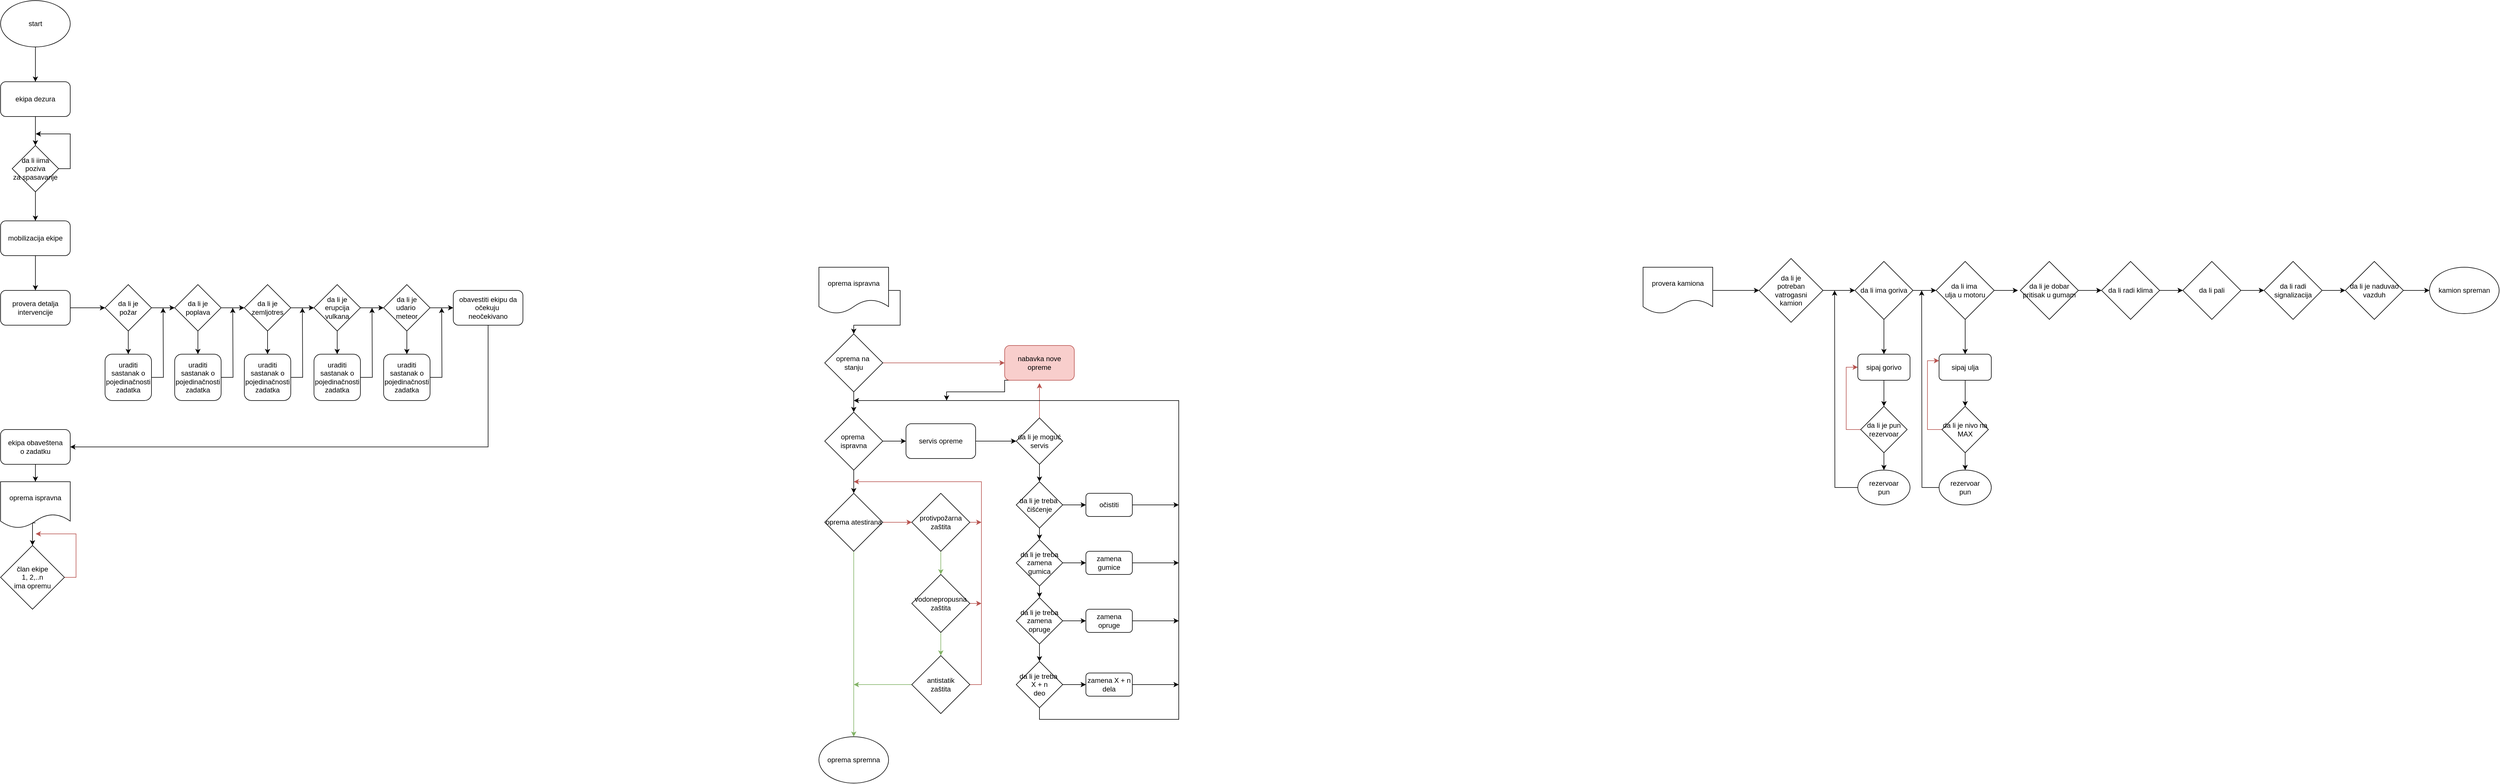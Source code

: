 <mxfile version="24.7.17">
  <diagram name="Page-1" id="FRMjlxH65LqtXLmiEOrE">
    <mxGraphModel dx="1687" dy="2029" grid="1" gridSize="10" guides="1" tooltips="1" connect="1" arrows="1" fold="1" page="1" pageScale="1" pageWidth="850" pageHeight="1100" math="0" shadow="0">
      <root>
        <mxCell id="0" />
        <mxCell id="1" parent="0" />
        <mxCell id="nbfr8xlKrn3ljvIZ1F1--9" style="edgeStyle=orthogonalEdgeStyle;rounded=0;orthogonalLoop=1;jettySize=auto;html=1;exitX=0.5;exitY=1;exitDx=0;exitDy=0;entryX=0.5;entryY=0;entryDx=0;entryDy=0;" edge="1" parent="1" source="66Gw3tGfQid-esu5kcbm-1" target="66Gw3tGfQid-esu5kcbm-8">
          <mxGeometry relative="1" as="geometry" />
        </mxCell>
        <mxCell id="66Gw3tGfQid-esu5kcbm-1" value="start" style="ellipse;whiteSpace=wrap;html=1;" parent="1" vertex="1">
          <mxGeometry x="100" y="-1050" width="120" height="80" as="geometry" />
        </mxCell>
        <mxCell id="66Gw3tGfQid-esu5kcbm-13" style="edgeStyle=orthogonalEdgeStyle;rounded=0;orthogonalLoop=1;jettySize=auto;html=1;exitX=0.5;exitY=1;exitDx=0;exitDy=0;entryX=0.5;entryY=0;entryDx=0;entryDy=0;" parent="1" source="66Gw3tGfQid-esu5kcbm-8" target="66Gw3tGfQid-esu5kcbm-10" edge="1">
          <mxGeometry relative="1" as="geometry" />
        </mxCell>
        <mxCell id="66Gw3tGfQid-esu5kcbm-8" value="ekipa dezura" style="rounded=1;whiteSpace=wrap;html=1;" parent="1" vertex="1">
          <mxGeometry x="100" y="-910" width="120" height="60" as="geometry" />
        </mxCell>
        <mxCell id="66Gw3tGfQid-esu5kcbm-15" style="edgeStyle=orthogonalEdgeStyle;rounded=0;orthogonalLoop=1;jettySize=auto;html=1;exitX=1;exitY=0.5;exitDx=0;exitDy=0;" parent="1" source="66Gw3tGfQid-esu5kcbm-10" edge="1">
          <mxGeometry relative="1" as="geometry">
            <mxPoint x="160" y="-820" as="targetPoint" />
          </mxGeometry>
        </mxCell>
        <mxCell id="66Gw3tGfQid-esu5kcbm-16" style="edgeStyle=orthogonalEdgeStyle;rounded=0;orthogonalLoop=1;jettySize=auto;html=1;exitX=0.5;exitY=1;exitDx=0;exitDy=0;entryX=0.5;entryY=0;entryDx=0;entryDy=0;" parent="1" source="66Gw3tGfQid-esu5kcbm-10" target="66Gw3tGfQid-esu5kcbm-11" edge="1">
          <mxGeometry relative="1" as="geometry" />
        </mxCell>
        <mxCell id="66Gw3tGfQid-esu5kcbm-10" value="da li iima poziva&lt;div&gt;za spasavanje&lt;/div&gt;" style="rhombus;whiteSpace=wrap;html=1;" parent="1" vertex="1">
          <mxGeometry x="120" y="-800" width="80" height="80" as="geometry" />
        </mxCell>
        <mxCell id="nbfr8xlKrn3ljvIZ1F1--10" style="edgeStyle=orthogonalEdgeStyle;rounded=0;orthogonalLoop=1;jettySize=auto;html=1;exitX=0.5;exitY=1;exitDx=0;exitDy=0;entryX=0.5;entryY=0;entryDx=0;entryDy=0;" edge="1" parent="1" source="66Gw3tGfQid-esu5kcbm-11" target="66Gw3tGfQid-esu5kcbm-18">
          <mxGeometry relative="1" as="geometry" />
        </mxCell>
        <mxCell id="66Gw3tGfQid-esu5kcbm-11" value="mobilizacija ekipe" style="rounded=1;whiteSpace=wrap;html=1;" parent="1" vertex="1">
          <mxGeometry x="100" y="-670" width="120" height="60" as="geometry" />
        </mxCell>
        <mxCell id="66Gw3tGfQid-esu5kcbm-31" style="edgeStyle=orthogonalEdgeStyle;rounded=0;orthogonalLoop=1;jettySize=auto;html=1;exitX=1;exitY=0.5;exitDx=0;exitDy=0;entryX=0;entryY=0.5;entryDx=0;entryDy=0;" parent="1" source="66Gw3tGfQid-esu5kcbm-17" target="66Gw3tGfQid-esu5kcbm-19" edge="1">
          <mxGeometry relative="1" as="geometry" />
        </mxCell>
        <mxCell id="66Gw3tGfQid-esu5kcbm-40" style="edgeStyle=orthogonalEdgeStyle;rounded=0;orthogonalLoop=1;jettySize=auto;html=1;exitX=0.5;exitY=1;exitDx=0;exitDy=0;entryX=0.5;entryY=0;entryDx=0;entryDy=0;" parent="1" source="66Gw3tGfQid-esu5kcbm-17" target="66Gw3tGfQid-esu5kcbm-28" edge="1">
          <mxGeometry relative="1" as="geometry" />
        </mxCell>
        <mxCell id="66Gw3tGfQid-esu5kcbm-17" value="da li je&lt;div&gt;požar&lt;/div&gt;" style="rhombus;whiteSpace=wrap;html=1;" parent="1" vertex="1">
          <mxGeometry x="280" y="-560" width="80" height="80" as="geometry" />
        </mxCell>
        <mxCell id="66Gw3tGfQid-esu5kcbm-30" style="edgeStyle=orthogonalEdgeStyle;rounded=0;orthogonalLoop=1;jettySize=auto;html=1;exitX=1;exitY=0.5;exitDx=0;exitDy=0;" parent="1" source="66Gw3tGfQid-esu5kcbm-18" target="66Gw3tGfQid-esu5kcbm-17" edge="1">
          <mxGeometry relative="1" as="geometry" />
        </mxCell>
        <mxCell id="66Gw3tGfQid-esu5kcbm-18" value="provera detalja&lt;div&gt;intervencije&lt;/div&gt;" style="rounded=1;whiteSpace=wrap;html=1;" parent="1" vertex="1">
          <mxGeometry x="100" y="-550" width="120" height="60" as="geometry" />
        </mxCell>
        <mxCell id="66Gw3tGfQid-esu5kcbm-32" style="edgeStyle=orthogonalEdgeStyle;rounded=0;orthogonalLoop=1;jettySize=auto;html=1;exitX=1;exitY=0.5;exitDx=0;exitDy=0;entryX=0;entryY=0.5;entryDx=0;entryDy=0;" parent="1" source="66Gw3tGfQid-esu5kcbm-19" target="66Gw3tGfQid-esu5kcbm-20" edge="1">
          <mxGeometry relative="1" as="geometry" />
        </mxCell>
        <mxCell id="66Gw3tGfQid-esu5kcbm-41" style="edgeStyle=orthogonalEdgeStyle;rounded=0;orthogonalLoop=1;jettySize=auto;html=1;exitX=0.5;exitY=1;exitDx=0;exitDy=0;entryX=0.5;entryY=0;entryDx=0;entryDy=0;" parent="1" source="66Gw3tGfQid-esu5kcbm-19" target="66Gw3tGfQid-esu5kcbm-36" edge="1">
          <mxGeometry relative="1" as="geometry" />
        </mxCell>
        <mxCell id="66Gw3tGfQid-esu5kcbm-19" value="da li je&lt;div&gt;poplava&lt;/div&gt;" style="rhombus;whiteSpace=wrap;html=1;" parent="1" vertex="1">
          <mxGeometry x="400" y="-560" width="80" height="80" as="geometry" />
        </mxCell>
        <mxCell id="66Gw3tGfQid-esu5kcbm-33" style="edgeStyle=orthogonalEdgeStyle;rounded=0;orthogonalLoop=1;jettySize=auto;html=1;exitX=1;exitY=0.5;exitDx=0;exitDy=0;entryX=0;entryY=0.5;entryDx=0;entryDy=0;" parent="1" source="66Gw3tGfQid-esu5kcbm-20" target="66Gw3tGfQid-esu5kcbm-21" edge="1">
          <mxGeometry relative="1" as="geometry" />
        </mxCell>
        <mxCell id="66Gw3tGfQid-esu5kcbm-42" style="edgeStyle=orthogonalEdgeStyle;rounded=0;orthogonalLoop=1;jettySize=auto;html=1;exitX=0.5;exitY=1;exitDx=0;exitDy=0;entryX=0.5;entryY=0;entryDx=0;entryDy=0;" parent="1" source="66Gw3tGfQid-esu5kcbm-20" target="66Gw3tGfQid-esu5kcbm-37" edge="1">
          <mxGeometry relative="1" as="geometry" />
        </mxCell>
        <mxCell id="66Gw3tGfQid-esu5kcbm-20" value="da li je&lt;div&gt;zemljotres&lt;/div&gt;" style="rhombus;whiteSpace=wrap;html=1;" parent="1" vertex="1">
          <mxGeometry x="520" y="-560" width="80" height="80" as="geometry" />
        </mxCell>
        <mxCell id="66Gw3tGfQid-esu5kcbm-34" style="edgeStyle=orthogonalEdgeStyle;rounded=0;orthogonalLoop=1;jettySize=auto;html=1;exitX=1;exitY=0.5;exitDx=0;exitDy=0;entryX=0;entryY=0.5;entryDx=0;entryDy=0;" parent="1" source="66Gw3tGfQid-esu5kcbm-21" target="66Gw3tGfQid-esu5kcbm-22" edge="1">
          <mxGeometry relative="1" as="geometry" />
        </mxCell>
        <mxCell id="66Gw3tGfQid-esu5kcbm-43" style="edgeStyle=orthogonalEdgeStyle;rounded=0;orthogonalLoop=1;jettySize=auto;html=1;exitX=0.5;exitY=1;exitDx=0;exitDy=0;entryX=0.5;entryY=0;entryDx=0;entryDy=0;" parent="1" source="66Gw3tGfQid-esu5kcbm-21" target="66Gw3tGfQid-esu5kcbm-38" edge="1">
          <mxGeometry relative="1" as="geometry" />
        </mxCell>
        <mxCell id="66Gw3tGfQid-esu5kcbm-21" value="da li je&lt;div&gt;erupcija&lt;/div&gt;&lt;div&gt;vulkana&lt;/div&gt;" style="rhombus;whiteSpace=wrap;html=1;" parent="1" vertex="1">
          <mxGeometry x="640" y="-560" width="80" height="80" as="geometry" />
        </mxCell>
        <mxCell id="66Gw3tGfQid-esu5kcbm-35" style="edgeStyle=orthogonalEdgeStyle;rounded=0;orthogonalLoop=1;jettySize=auto;html=1;exitX=1;exitY=0.5;exitDx=0;exitDy=0;entryX=0;entryY=0.5;entryDx=0;entryDy=0;" parent="1" source="66Gw3tGfQid-esu5kcbm-22" target="66Gw3tGfQid-esu5kcbm-29" edge="1">
          <mxGeometry relative="1" as="geometry" />
        </mxCell>
        <mxCell id="66Gw3tGfQid-esu5kcbm-44" style="edgeStyle=orthogonalEdgeStyle;rounded=0;orthogonalLoop=1;jettySize=auto;html=1;exitX=0.5;exitY=1;exitDx=0;exitDy=0;entryX=0.5;entryY=0;entryDx=0;entryDy=0;" parent="1" source="66Gw3tGfQid-esu5kcbm-22" target="66Gw3tGfQid-esu5kcbm-39" edge="1">
          <mxGeometry relative="1" as="geometry" />
        </mxCell>
        <mxCell id="66Gw3tGfQid-esu5kcbm-22" value="da li je&lt;div&gt;udario&amp;nbsp;&lt;/div&gt;&lt;div&gt;meteor&lt;/div&gt;" style="rhombus;whiteSpace=wrap;html=1;" parent="1" vertex="1">
          <mxGeometry x="760" y="-560" width="80" height="80" as="geometry" />
        </mxCell>
        <mxCell id="IQwHB2YpEbQMh792aqkD-2" style="edgeStyle=orthogonalEdgeStyle;rounded=0;orthogonalLoop=1;jettySize=auto;html=1;exitX=1;exitY=0.5;exitDx=0;exitDy=0;" parent="1" source="66Gw3tGfQid-esu5kcbm-28" edge="1">
          <mxGeometry relative="1" as="geometry">
            <mxPoint x="380" y="-520" as="targetPoint" />
          </mxGeometry>
        </mxCell>
        <mxCell id="66Gw3tGfQid-esu5kcbm-28" value="uraditi sastanak o pojedinačnosti zadatka" style="rounded=1;whiteSpace=wrap;html=1;" parent="1" vertex="1">
          <mxGeometry x="280" y="-440" width="80" height="80" as="geometry" />
        </mxCell>
        <mxCell id="66Gw3tGfQid-esu5kcbm-46" style="edgeStyle=orthogonalEdgeStyle;rounded=0;orthogonalLoop=1;jettySize=auto;html=1;exitX=0.5;exitY=1;exitDx=0;exitDy=0;entryX=1;entryY=0.5;entryDx=0;entryDy=0;" parent="1" source="66Gw3tGfQid-esu5kcbm-29" target="66Gw3tGfQid-esu5kcbm-45" edge="1">
          <mxGeometry relative="1" as="geometry" />
        </mxCell>
        <mxCell id="66Gw3tGfQid-esu5kcbm-29" value="obavestiti ekipu da&lt;div&gt;očekuju&amp;nbsp;&lt;/div&gt;&lt;div&gt;neočekivano&lt;/div&gt;" style="rounded=1;whiteSpace=wrap;html=1;" parent="1" vertex="1">
          <mxGeometry x="880" y="-550" width="120" height="60" as="geometry" />
        </mxCell>
        <mxCell id="IQwHB2YpEbQMh792aqkD-3" style="edgeStyle=orthogonalEdgeStyle;rounded=0;orthogonalLoop=1;jettySize=auto;html=1;exitX=1;exitY=0.5;exitDx=0;exitDy=0;" parent="1" source="66Gw3tGfQid-esu5kcbm-36" edge="1">
          <mxGeometry relative="1" as="geometry">
            <mxPoint x="500" y="-520" as="targetPoint" />
          </mxGeometry>
        </mxCell>
        <mxCell id="66Gw3tGfQid-esu5kcbm-36" value="uraditi sastanak o pojedinačnosti zadatka" style="rounded=1;whiteSpace=wrap;html=1;" parent="1" vertex="1">
          <mxGeometry x="400" y="-440" width="80" height="80" as="geometry" />
        </mxCell>
        <mxCell id="IQwHB2YpEbQMh792aqkD-4" style="edgeStyle=orthogonalEdgeStyle;rounded=0;orthogonalLoop=1;jettySize=auto;html=1;exitX=1;exitY=0.5;exitDx=0;exitDy=0;" parent="1" source="66Gw3tGfQid-esu5kcbm-37" edge="1">
          <mxGeometry relative="1" as="geometry">
            <mxPoint x="620" y="-520" as="targetPoint" />
          </mxGeometry>
        </mxCell>
        <mxCell id="66Gw3tGfQid-esu5kcbm-37" value="uraditi sastanak o pojedinačnosti zadatka" style="rounded=1;whiteSpace=wrap;html=1;" parent="1" vertex="1">
          <mxGeometry x="520" y="-440" width="80" height="80" as="geometry" />
        </mxCell>
        <mxCell id="IQwHB2YpEbQMh792aqkD-5" style="edgeStyle=orthogonalEdgeStyle;rounded=0;orthogonalLoop=1;jettySize=auto;html=1;exitX=1;exitY=0.5;exitDx=0;exitDy=0;" parent="1" source="66Gw3tGfQid-esu5kcbm-38" edge="1">
          <mxGeometry relative="1" as="geometry">
            <mxPoint x="740" y="-520" as="targetPoint" />
          </mxGeometry>
        </mxCell>
        <mxCell id="66Gw3tGfQid-esu5kcbm-38" value="uraditi sastanak o pojedinačnosti zadatka" style="rounded=1;whiteSpace=wrap;html=1;" parent="1" vertex="1">
          <mxGeometry x="640" y="-440" width="80" height="80" as="geometry" />
        </mxCell>
        <mxCell id="IQwHB2YpEbQMh792aqkD-6" style="edgeStyle=orthogonalEdgeStyle;rounded=0;orthogonalLoop=1;jettySize=auto;html=1;exitX=1;exitY=0.5;exitDx=0;exitDy=0;" parent="1" source="66Gw3tGfQid-esu5kcbm-39" edge="1">
          <mxGeometry relative="1" as="geometry">
            <mxPoint x="860" y="-520" as="targetPoint" />
          </mxGeometry>
        </mxCell>
        <mxCell id="66Gw3tGfQid-esu5kcbm-39" value="uraditi sastanak o pojedinačnosti zadatka" style="rounded=1;whiteSpace=wrap;html=1;" parent="1" vertex="1">
          <mxGeometry x="760" y="-440" width="80" height="80" as="geometry" />
        </mxCell>
        <mxCell id="IQwHB2YpEbQMh792aqkD-8" style="edgeStyle=orthogonalEdgeStyle;rounded=0;orthogonalLoop=1;jettySize=auto;html=1;exitX=0.5;exitY=1;exitDx=0;exitDy=0;entryX=0.5;entryY=0;entryDx=0;entryDy=0;" parent="1" source="66Gw3tGfQid-esu5kcbm-45" edge="1">
          <mxGeometry relative="1" as="geometry">
            <mxPoint x="160" y="-220" as="targetPoint" />
          </mxGeometry>
        </mxCell>
        <mxCell id="66Gw3tGfQid-esu5kcbm-45" value="ekipa obaveštena&lt;div&gt;o zadatku&lt;/div&gt;" style="rounded=1;whiteSpace=wrap;html=1;" parent="1" vertex="1">
          <mxGeometry x="100" y="-310" width="120" height="60" as="geometry" />
        </mxCell>
        <mxCell id="IQwHB2YpEbQMh792aqkD-67" style="edgeStyle=orthogonalEdgeStyle;rounded=0;orthogonalLoop=1;jettySize=auto;html=1;exitX=1;exitY=0.5;exitDx=0;exitDy=0;fillColor=#f8cecc;strokeColor=#b85450;" parent="1" source="IQwHB2YpEbQMh792aqkD-9" edge="1">
          <mxGeometry relative="1" as="geometry">
            <mxPoint x="160" y="-130" as="targetPoint" />
          </mxGeometry>
        </mxCell>
        <mxCell id="IQwHB2YpEbQMh792aqkD-9" value="član ekipe&lt;div&gt;1, 2,..n&lt;/div&gt;&lt;div&gt;ima opremu&lt;/div&gt;" style="rhombus;whiteSpace=wrap;html=1;" parent="1" vertex="1">
          <mxGeometry x="100" y="-110" width="110" height="110" as="geometry" />
        </mxCell>
        <mxCell id="IQwHB2YpEbQMh792aqkD-46" style="edgeStyle=orthogonalEdgeStyle;rounded=0;orthogonalLoop=1;jettySize=auto;html=1;exitX=1;exitY=0.5;exitDx=0;exitDy=0;" parent="1" source="IQwHB2YpEbQMh792aqkD-10" target="IQwHB2YpEbQMh792aqkD-11" edge="1">
          <mxGeometry relative="1" as="geometry" />
        </mxCell>
        <mxCell id="IQwHB2YpEbQMh792aqkD-10" value="oprema ispravna" style="shape=document;whiteSpace=wrap;html=1;boundedLbl=1;" parent="1" vertex="1">
          <mxGeometry x="1510" y="-590" width="120" height="80" as="geometry" />
        </mxCell>
        <mxCell id="IQwHB2YpEbQMh792aqkD-33" style="edgeStyle=orthogonalEdgeStyle;rounded=0;orthogonalLoop=1;jettySize=auto;html=1;exitX=0.5;exitY=1;exitDx=0;exitDy=0;entryX=0.5;entryY=0;entryDx=0;entryDy=0;" parent="1" source="IQwHB2YpEbQMh792aqkD-11" target="IQwHB2YpEbQMh792aqkD-13" edge="1">
          <mxGeometry relative="1" as="geometry" />
        </mxCell>
        <mxCell id="IQwHB2YpEbQMh792aqkD-43" style="edgeStyle=orthogonalEdgeStyle;rounded=0;orthogonalLoop=1;jettySize=auto;html=1;exitX=1;exitY=0.5;exitDx=0;exitDy=0;entryX=0;entryY=0.5;entryDx=0;entryDy=0;fillColor=#f8cecc;strokeColor=#b85450;" parent="1" source="IQwHB2YpEbQMh792aqkD-11" target="IQwHB2YpEbQMh792aqkD-12" edge="1">
          <mxGeometry relative="1" as="geometry" />
        </mxCell>
        <mxCell id="IQwHB2YpEbQMh792aqkD-11" value="oprema na&amp;nbsp;&lt;div&gt;stanju&lt;/div&gt;" style="rhombus;whiteSpace=wrap;html=1;" parent="1" vertex="1">
          <mxGeometry x="1520" y="-475" width="100" height="100" as="geometry" />
        </mxCell>
        <mxCell id="IQwHB2YpEbQMh792aqkD-45" style="edgeStyle=orthogonalEdgeStyle;rounded=0;orthogonalLoop=1;jettySize=auto;html=1;exitX=0.5;exitY=1;exitDx=0;exitDy=0;" parent="1" source="IQwHB2YpEbQMh792aqkD-12" edge="1">
          <mxGeometry relative="1" as="geometry">
            <mxPoint x="1730" y="-360" as="targetPoint" />
            <Array as="points">
              <mxPoint x="1830" y="-395" />
              <mxPoint x="1830" y="-375" />
              <mxPoint x="1730" y="-375" />
            </Array>
          </mxGeometry>
        </mxCell>
        <mxCell id="IQwHB2YpEbQMh792aqkD-12" value="nabavka nove opreme" style="rounded=1;whiteSpace=wrap;html=1;fillColor=#f8cecc;strokeColor=#b85450;" parent="1" vertex="1">
          <mxGeometry x="1830" y="-455" width="120" height="60" as="geometry" />
        </mxCell>
        <mxCell id="IQwHB2YpEbQMh792aqkD-42" style="edgeStyle=orthogonalEdgeStyle;rounded=0;orthogonalLoop=1;jettySize=auto;html=1;exitX=1;exitY=0.5;exitDx=0;exitDy=0;entryX=0;entryY=0.5;entryDx=0;entryDy=0;" parent="1" source="IQwHB2YpEbQMh792aqkD-13" target="IQwHB2YpEbQMh792aqkD-14" edge="1">
          <mxGeometry relative="1" as="geometry" />
        </mxCell>
        <mxCell id="IQwHB2YpEbQMh792aqkD-55" style="edgeStyle=orthogonalEdgeStyle;rounded=0;orthogonalLoop=1;jettySize=auto;html=1;exitX=0.5;exitY=1;exitDx=0;exitDy=0;entryX=0.5;entryY=0;entryDx=0;entryDy=0;" parent="1" source="IQwHB2YpEbQMh792aqkD-13" target="IQwHB2YpEbQMh792aqkD-49" edge="1">
          <mxGeometry relative="1" as="geometry" />
        </mxCell>
        <mxCell id="IQwHB2YpEbQMh792aqkD-13" value="oprema&amp;nbsp;&lt;div&gt;ispravna&lt;/div&gt;" style="rhombus;whiteSpace=wrap;html=1;" parent="1" vertex="1">
          <mxGeometry x="1520" y="-340" width="100" height="100" as="geometry" />
        </mxCell>
        <mxCell id="IQwHB2YpEbQMh792aqkD-41" style="edgeStyle=orthogonalEdgeStyle;rounded=0;orthogonalLoop=1;jettySize=auto;html=1;exitX=1;exitY=0.5;exitDx=0;exitDy=0;entryX=0;entryY=0.5;entryDx=0;entryDy=0;" parent="1" source="IQwHB2YpEbQMh792aqkD-14" target="IQwHB2YpEbQMh792aqkD-15" edge="1">
          <mxGeometry relative="1" as="geometry" />
        </mxCell>
        <mxCell id="IQwHB2YpEbQMh792aqkD-14" value="servis opreme" style="rounded=1;whiteSpace=wrap;html=1;" parent="1" vertex="1">
          <mxGeometry x="1660" y="-320" width="120" height="60" as="geometry" />
        </mxCell>
        <mxCell id="IQwHB2YpEbQMh792aqkD-20" style="edgeStyle=orthogonalEdgeStyle;rounded=0;orthogonalLoop=1;jettySize=auto;html=1;exitX=0.5;exitY=1;exitDx=0;exitDy=0;entryX=0.5;entryY=0;entryDx=0;entryDy=0;" parent="1" source="IQwHB2YpEbQMh792aqkD-15" target="IQwHB2YpEbQMh792aqkD-19" edge="1">
          <mxGeometry relative="1" as="geometry" />
        </mxCell>
        <mxCell id="IQwHB2YpEbQMh792aqkD-40" style="edgeStyle=orthogonalEdgeStyle;rounded=0;orthogonalLoop=1;jettySize=auto;html=1;exitX=0.5;exitY=0;exitDx=0;exitDy=0;fillColor=#f8cecc;strokeColor=#b85450;" parent="1" source="IQwHB2YpEbQMh792aqkD-15" edge="1">
          <mxGeometry relative="1" as="geometry">
            <mxPoint x="1890" y="-390" as="targetPoint" />
          </mxGeometry>
        </mxCell>
        <mxCell id="IQwHB2YpEbQMh792aqkD-15" value="da li je moguć&lt;div&gt;servis&lt;/div&gt;" style="rhombus;whiteSpace=wrap;html=1;" parent="1" vertex="1">
          <mxGeometry x="1850" y="-330" width="80" height="80" as="geometry" />
        </mxCell>
        <mxCell id="IQwHB2YpEbQMh792aqkD-22" style="edgeStyle=orthogonalEdgeStyle;rounded=0;orthogonalLoop=1;jettySize=auto;html=1;exitX=0.5;exitY=1;exitDx=0;exitDy=0;entryX=0.5;entryY=0;entryDx=0;entryDy=0;" parent="1" source="IQwHB2YpEbQMh792aqkD-16" target="IQwHB2YpEbQMh792aqkD-17" edge="1">
          <mxGeometry relative="1" as="geometry" />
        </mxCell>
        <mxCell id="IQwHB2YpEbQMh792aqkD-31" style="edgeStyle=orthogonalEdgeStyle;rounded=0;orthogonalLoop=1;jettySize=auto;html=1;exitX=1;exitY=0.5;exitDx=0;exitDy=0;" parent="1" source="IQwHB2YpEbQMh792aqkD-16" target="IQwHB2YpEbQMh792aqkD-27" edge="1">
          <mxGeometry relative="1" as="geometry" />
        </mxCell>
        <mxCell id="IQwHB2YpEbQMh792aqkD-16" value="da li je treba zamena gumica" style="rhombus;whiteSpace=wrap;html=1;" parent="1" vertex="1">
          <mxGeometry x="1850" y="-120" width="80" height="80" as="geometry" />
        </mxCell>
        <mxCell id="IQwHB2YpEbQMh792aqkD-23" style="edgeStyle=orthogonalEdgeStyle;rounded=0;orthogonalLoop=1;jettySize=auto;html=1;exitX=0.5;exitY=1;exitDx=0;exitDy=0;entryX=0.5;entryY=0;entryDx=0;entryDy=0;" parent="1" source="IQwHB2YpEbQMh792aqkD-17" target="IQwHB2YpEbQMh792aqkD-18" edge="1">
          <mxGeometry relative="1" as="geometry" />
        </mxCell>
        <mxCell id="IQwHB2YpEbQMh792aqkD-30" style="edgeStyle=orthogonalEdgeStyle;rounded=0;orthogonalLoop=1;jettySize=auto;html=1;exitX=1;exitY=0.5;exitDx=0;exitDy=0;entryX=0;entryY=0.5;entryDx=0;entryDy=0;" parent="1" source="IQwHB2YpEbQMh792aqkD-17" target="IQwHB2YpEbQMh792aqkD-26" edge="1">
          <mxGeometry relative="1" as="geometry" />
        </mxCell>
        <mxCell id="IQwHB2YpEbQMh792aqkD-17" value="da li je treba zamena&lt;div&gt;opruge&lt;/div&gt;" style="rhombus;whiteSpace=wrap;html=1;" parent="1" vertex="1">
          <mxGeometry x="1850" y="-20" width="80" height="80" as="geometry" />
        </mxCell>
        <mxCell id="IQwHB2YpEbQMh792aqkD-29" style="edgeStyle=orthogonalEdgeStyle;rounded=0;orthogonalLoop=1;jettySize=auto;html=1;exitX=1;exitY=0.5;exitDx=0;exitDy=0;entryX=0;entryY=0.5;entryDx=0;entryDy=0;" parent="1" source="IQwHB2YpEbQMh792aqkD-18" target="IQwHB2YpEbQMh792aqkD-28" edge="1">
          <mxGeometry relative="1" as="geometry" />
        </mxCell>
        <mxCell id="IQwHB2YpEbQMh792aqkD-34" style="edgeStyle=orthogonalEdgeStyle;rounded=0;orthogonalLoop=1;jettySize=auto;html=1;exitX=0.5;exitY=1;exitDx=0;exitDy=0;" parent="1" source="IQwHB2YpEbQMh792aqkD-18" edge="1">
          <mxGeometry relative="1" as="geometry">
            <mxPoint x="1570" y="-360" as="targetPoint" />
            <Array as="points">
              <mxPoint x="1890" y="190" />
              <mxPoint x="2130" y="190" />
              <mxPoint x="2130" y="-360" />
              <mxPoint x="1570" y="-360" />
            </Array>
          </mxGeometry>
        </mxCell>
        <mxCell id="IQwHB2YpEbQMh792aqkD-18" value="da li je treba&amp;nbsp;&lt;div&gt;X + n&lt;/div&gt;&lt;div&gt;deo&lt;/div&gt;" style="rhombus;whiteSpace=wrap;html=1;" parent="1" vertex="1">
          <mxGeometry x="1850" y="90" width="80" height="80" as="geometry" />
        </mxCell>
        <mxCell id="IQwHB2YpEbQMh792aqkD-21" style="edgeStyle=orthogonalEdgeStyle;rounded=0;orthogonalLoop=1;jettySize=auto;html=1;exitX=0.5;exitY=1;exitDx=0;exitDy=0;entryX=0.5;entryY=0;entryDx=0;entryDy=0;" parent="1" source="IQwHB2YpEbQMh792aqkD-19" target="IQwHB2YpEbQMh792aqkD-16" edge="1">
          <mxGeometry relative="1" as="geometry" />
        </mxCell>
        <mxCell id="IQwHB2YpEbQMh792aqkD-32" style="edgeStyle=orthogonalEdgeStyle;rounded=0;orthogonalLoop=1;jettySize=auto;html=1;exitX=1;exitY=0.5;exitDx=0;exitDy=0;entryX=0;entryY=0.5;entryDx=0;entryDy=0;" parent="1" source="IQwHB2YpEbQMh792aqkD-19" target="IQwHB2YpEbQMh792aqkD-24" edge="1">
          <mxGeometry relative="1" as="geometry" />
        </mxCell>
        <mxCell id="IQwHB2YpEbQMh792aqkD-19" value="da li je treba&amp;nbsp;&lt;div&gt;čišćenje&lt;/div&gt;" style="rhombus;whiteSpace=wrap;html=1;" parent="1" vertex="1">
          <mxGeometry x="1850" y="-220" width="80" height="80" as="geometry" />
        </mxCell>
        <mxCell id="IQwHB2YpEbQMh792aqkD-39" style="edgeStyle=orthogonalEdgeStyle;rounded=0;orthogonalLoop=1;jettySize=auto;html=1;exitX=1;exitY=0.5;exitDx=0;exitDy=0;" parent="1" source="IQwHB2YpEbQMh792aqkD-24" edge="1">
          <mxGeometry relative="1" as="geometry">
            <mxPoint x="2130" y="-180" as="targetPoint" />
          </mxGeometry>
        </mxCell>
        <mxCell id="IQwHB2YpEbQMh792aqkD-24" value="očistiti" style="rounded=1;whiteSpace=wrap;html=1;" parent="1" vertex="1">
          <mxGeometry x="1970" y="-200" width="80" height="40" as="geometry" />
        </mxCell>
        <mxCell id="IQwHB2YpEbQMh792aqkD-36" style="edgeStyle=orthogonalEdgeStyle;rounded=0;orthogonalLoop=1;jettySize=auto;html=1;exitX=1;exitY=0.5;exitDx=0;exitDy=0;" parent="1" source="IQwHB2YpEbQMh792aqkD-26" edge="1">
          <mxGeometry relative="1" as="geometry">
            <mxPoint x="2130" y="20" as="targetPoint" />
          </mxGeometry>
        </mxCell>
        <mxCell id="IQwHB2YpEbQMh792aqkD-26" value="zamena opruge" style="rounded=1;whiteSpace=wrap;html=1;" parent="1" vertex="1">
          <mxGeometry x="1970" width="80" height="40" as="geometry" />
        </mxCell>
        <mxCell id="IQwHB2YpEbQMh792aqkD-37" style="edgeStyle=orthogonalEdgeStyle;rounded=0;orthogonalLoop=1;jettySize=auto;html=1;exitX=1;exitY=0.5;exitDx=0;exitDy=0;" parent="1" source="IQwHB2YpEbQMh792aqkD-27" edge="1">
          <mxGeometry relative="1" as="geometry">
            <mxPoint x="2130" y="-80" as="targetPoint" />
          </mxGeometry>
        </mxCell>
        <mxCell id="IQwHB2YpEbQMh792aqkD-27" value="zamena gumice" style="rounded=1;whiteSpace=wrap;html=1;" parent="1" vertex="1">
          <mxGeometry x="1970" y="-100" width="80" height="40" as="geometry" />
        </mxCell>
        <mxCell id="IQwHB2YpEbQMh792aqkD-35" style="edgeStyle=orthogonalEdgeStyle;rounded=0;orthogonalLoop=1;jettySize=auto;html=1;exitX=1;exitY=0.5;exitDx=0;exitDy=0;" parent="1" source="IQwHB2YpEbQMh792aqkD-28" edge="1">
          <mxGeometry relative="1" as="geometry">
            <mxPoint x="2130" y="130" as="targetPoint" />
          </mxGeometry>
        </mxCell>
        <mxCell id="IQwHB2YpEbQMh792aqkD-28" value="zamena X + n dela" style="rounded=1;whiteSpace=wrap;html=1;" parent="1" vertex="1">
          <mxGeometry x="1970" y="110" width="80" height="40" as="geometry" />
        </mxCell>
        <mxCell id="IQwHB2YpEbQMh792aqkD-47" value="oprema spremna" style="ellipse;whiteSpace=wrap;html=1;" parent="1" vertex="1">
          <mxGeometry x="1510" y="220" width="120" height="80" as="geometry" />
        </mxCell>
        <mxCell id="IQwHB2YpEbQMh792aqkD-54" style="edgeStyle=orthogonalEdgeStyle;rounded=0;orthogonalLoop=1;jettySize=auto;html=1;exitX=1;exitY=0.5;exitDx=0;exitDy=0;entryX=0;entryY=0.5;entryDx=0;entryDy=0;fillColor=#f8cecc;strokeColor=#b85450;" parent="1" source="IQwHB2YpEbQMh792aqkD-49" target="IQwHB2YpEbQMh792aqkD-50" edge="1">
          <mxGeometry relative="1" as="geometry" />
        </mxCell>
        <mxCell id="IQwHB2YpEbQMh792aqkD-58" style="edgeStyle=orthogonalEdgeStyle;rounded=0;orthogonalLoop=1;jettySize=auto;html=1;exitX=0.5;exitY=1;exitDx=0;exitDy=0;entryX=0.5;entryY=0;entryDx=0;entryDy=0;fillColor=#d5e8d4;strokeColor=#82b366;" parent="1" source="IQwHB2YpEbQMh792aqkD-49" target="IQwHB2YpEbQMh792aqkD-47" edge="1">
          <mxGeometry relative="1" as="geometry" />
        </mxCell>
        <mxCell id="IQwHB2YpEbQMh792aqkD-49" value="oprema atestirana" style="rhombus;whiteSpace=wrap;html=1;" parent="1" vertex="1">
          <mxGeometry x="1520" y="-200" width="100" height="100" as="geometry" />
        </mxCell>
        <mxCell id="IQwHB2YpEbQMh792aqkD-56" style="edgeStyle=orthogonalEdgeStyle;rounded=0;orthogonalLoop=1;jettySize=auto;html=1;exitX=0.5;exitY=1;exitDx=0;exitDy=0;entryX=0.5;entryY=0;entryDx=0;entryDy=0;fillColor=#d5e8d4;strokeColor=#82b366;" parent="1" source="IQwHB2YpEbQMh792aqkD-50" target="IQwHB2YpEbQMh792aqkD-51" edge="1">
          <mxGeometry relative="1" as="geometry" />
        </mxCell>
        <mxCell id="IQwHB2YpEbQMh792aqkD-63" style="edgeStyle=orthogonalEdgeStyle;rounded=0;orthogonalLoop=1;jettySize=auto;html=1;exitX=1;exitY=0.5;exitDx=0;exitDy=0;fillColor=#f8cecc;strokeColor=#b85450;" parent="1" source="IQwHB2YpEbQMh792aqkD-50" edge="1">
          <mxGeometry relative="1" as="geometry">
            <mxPoint x="1790" y="-150" as="targetPoint" />
          </mxGeometry>
        </mxCell>
        <mxCell id="IQwHB2YpEbQMh792aqkD-50" value="protivpožarna&lt;div&gt;zaštita&lt;/div&gt;" style="rhombus;whiteSpace=wrap;html=1;" parent="1" vertex="1">
          <mxGeometry x="1670" y="-200" width="100" height="100" as="geometry" />
        </mxCell>
        <mxCell id="IQwHB2YpEbQMh792aqkD-57" style="edgeStyle=orthogonalEdgeStyle;rounded=0;orthogonalLoop=1;jettySize=auto;html=1;exitX=0.5;exitY=1;exitDx=0;exitDy=0;entryX=0.5;entryY=0;entryDx=0;entryDy=0;fillColor=#d5e8d4;strokeColor=#82b366;" parent="1" source="IQwHB2YpEbQMh792aqkD-51" target="IQwHB2YpEbQMh792aqkD-53" edge="1">
          <mxGeometry relative="1" as="geometry" />
        </mxCell>
        <mxCell id="IQwHB2YpEbQMh792aqkD-62" style="edgeStyle=orthogonalEdgeStyle;rounded=0;orthogonalLoop=1;jettySize=auto;html=1;exitX=1;exitY=0.5;exitDx=0;exitDy=0;fillColor=#f8cecc;strokeColor=#b85450;" parent="1" source="IQwHB2YpEbQMh792aqkD-51" edge="1">
          <mxGeometry relative="1" as="geometry">
            <mxPoint x="1790" y="-10" as="targetPoint" />
          </mxGeometry>
        </mxCell>
        <mxCell id="IQwHB2YpEbQMh792aqkD-51" value="vodonepropusna&lt;div&gt;zaštita&lt;/div&gt;" style="rhombus;whiteSpace=wrap;html=1;" parent="1" vertex="1">
          <mxGeometry x="1670" y="-60" width="100" height="100" as="geometry" />
        </mxCell>
        <mxCell id="IQwHB2YpEbQMh792aqkD-59" style="edgeStyle=orthogonalEdgeStyle;rounded=0;orthogonalLoop=1;jettySize=auto;html=1;exitX=0;exitY=0.5;exitDx=0;exitDy=0;fillColor=#d5e8d4;strokeColor=#82b366;" parent="1" source="IQwHB2YpEbQMh792aqkD-53" edge="1">
          <mxGeometry relative="1" as="geometry">
            <mxPoint x="1570" y="130" as="targetPoint" />
          </mxGeometry>
        </mxCell>
        <mxCell id="IQwHB2YpEbQMh792aqkD-60" style="edgeStyle=orthogonalEdgeStyle;rounded=0;orthogonalLoop=1;jettySize=auto;html=1;exitX=1;exitY=0.5;exitDx=0;exitDy=0;fillColor=#f8cecc;strokeColor=#b85450;" parent="1" source="IQwHB2YpEbQMh792aqkD-53" edge="1">
          <mxGeometry relative="1" as="geometry">
            <mxPoint x="1570" y="-220" as="targetPoint" />
            <Array as="points">
              <mxPoint x="1790" y="130" />
              <mxPoint x="1790" y="-220" />
            </Array>
          </mxGeometry>
        </mxCell>
        <mxCell id="IQwHB2YpEbQMh792aqkD-53" value="antistatik&lt;div&gt;zaštita&lt;/div&gt;" style="rhombus;whiteSpace=wrap;html=1;" parent="1" vertex="1">
          <mxGeometry x="1670" y="80" width="100" height="100" as="geometry" />
        </mxCell>
        <mxCell id="IQwHB2YpEbQMh792aqkD-66" style="edgeStyle=orthogonalEdgeStyle;rounded=0;orthogonalLoop=1;jettySize=auto;html=1;exitX=0.5;exitY=0.888;exitDx=0;exitDy=0;entryX=0.5;entryY=0;entryDx=0;entryDy=0;exitPerimeter=0;" parent="1" source="IQwHB2YpEbQMh792aqkD-65" target="IQwHB2YpEbQMh792aqkD-9" edge="1">
          <mxGeometry relative="1" as="geometry" />
        </mxCell>
        <mxCell id="IQwHB2YpEbQMh792aqkD-65" value="oprema ispravna" style="shape=document;whiteSpace=wrap;html=1;boundedLbl=1;" parent="1" vertex="1">
          <mxGeometry x="100" y="-220" width="120" height="80" as="geometry" />
        </mxCell>
        <mxCell id="IQwHB2YpEbQMh792aqkD-80" style="edgeStyle=orthogonalEdgeStyle;rounded=0;orthogonalLoop=1;jettySize=auto;html=1;exitX=1;exitY=0.5;exitDx=0;exitDy=0;entryX=0;entryY=0.5;entryDx=0;entryDy=0;" parent="1" source="IQwHB2YpEbQMh792aqkD-68" target="IQwHB2YpEbQMh792aqkD-70" edge="1">
          <mxGeometry relative="1" as="geometry" />
        </mxCell>
        <mxCell id="IQwHB2YpEbQMh792aqkD-68" value="provera kamiona" style="shape=document;whiteSpace=wrap;html=1;boundedLbl=1;" parent="1" vertex="1">
          <mxGeometry x="2930" y="-590" width="120" height="80" as="geometry" />
        </mxCell>
        <mxCell id="IQwHB2YpEbQMh792aqkD-81" style="edgeStyle=orthogonalEdgeStyle;rounded=0;orthogonalLoop=1;jettySize=auto;html=1;exitX=1;exitY=0.5;exitDx=0;exitDy=0;entryX=0;entryY=0.5;entryDx=0;entryDy=0;" parent="1" source="IQwHB2YpEbQMh792aqkD-70" target="IQwHB2YpEbQMh792aqkD-71" edge="1">
          <mxGeometry relative="1" as="geometry" />
        </mxCell>
        <mxCell id="IQwHB2YpEbQMh792aqkD-70" value="da li je&lt;div&gt;potreban&lt;/div&gt;&lt;div&gt;vatrogasni&lt;/div&gt;&lt;div&gt;kamion&lt;/div&gt;" style="rhombus;whiteSpace=wrap;html=1;" parent="1" vertex="1">
          <mxGeometry x="3130" y="-605" width="110" height="110" as="geometry" />
        </mxCell>
        <mxCell id="IQwHB2YpEbQMh792aqkD-82" style="edgeStyle=orthogonalEdgeStyle;rounded=0;orthogonalLoop=1;jettySize=auto;html=1;exitX=1;exitY=0.5;exitDx=0;exitDy=0;entryX=0;entryY=0.5;entryDx=0;entryDy=0;" parent="1" source="IQwHB2YpEbQMh792aqkD-71" target="IQwHB2YpEbQMh792aqkD-72" edge="1">
          <mxGeometry relative="1" as="geometry" />
        </mxCell>
        <mxCell id="IQwHB2YpEbQMh792aqkD-93" style="edgeStyle=orthogonalEdgeStyle;rounded=0;orthogonalLoop=1;jettySize=auto;html=1;exitX=0.5;exitY=1;exitDx=0;exitDy=0;entryX=0.5;entryY=0;entryDx=0;entryDy=0;" parent="1" source="IQwHB2YpEbQMh792aqkD-71" target="IQwHB2YpEbQMh792aqkD-90" edge="1">
          <mxGeometry relative="1" as="geometry" />
        </mxCell>
        <mxCell id="IQwHB2YpEbQMh792aqkD-71" value="da li ima goriva" style="rhombus;whiteSpace=wrap;html=1;" parent="1" vertex="1">
          <mxGeometry x="3295" y="-600" width="100" height="100" as="geometry" />
        </mxCell>
        <mxCell id="IQwHB2YpEbQMh792aqkD-83" style="edgeStyle=orthogonalEdgeStyle;rounded=0;orthogonalLoop=1;jettySize=auto;html=1;exitX=1;exitY=0.5;exitDx=0;exitDy=0;entryX=0;entryY=0.5;entryDx=0;entryDy=0;" parent="1" source="IQwHB2YpEbQMh792aqkD-72" edge="1">
          <mxGeometry relative="1" as="geometry">
            <mxPoint x="3576" y="-550" as="targetPoint" />
          </mxGeometry>
        </mxCell>
        <mxCell id="nbfr8xlKrn3ljvIZ1F1--4" style="edgeStyle=orthogonalEdgeStyle;rounded=0;orthogonalLoop=1;jettySize=auto;html=1;exitX=0.5;exitY=1;exitDx=0;exitDy=0;entryX=0.5;entryY=0;entryDx=0;entryDy=0;" edge="1" parent="1" source="IQwHB2YpEbQMh792aqkD-72" target="IQwHB2YpEbQMh792aqkD-91">
          <mxGeometry relative="1" as="geometry" />
        </mxCell>
        <mxCell id="IQwHB2YpEbQMh792aqkD-72" value="da li ima&amp;nbsp;&lt;div&gt;ulja u motoru&lt;/div&gt;" style="rhombus;whiteSpace=wrap;html=1;" parent="1" vertex="1">
          <mxGeometry x="3435" y="-600" width="100" height="100" as="geometry" />
        </mxCell>
        <mxCell id="IQwHB2YpEbQMh792aqkD-85" style="edgeStyle=orthogonalEdgeStyle;rounded=0;orthogonalLoop=1;jettySize=auto;html=1;exitX=1;exitY=0.5;exitDx=0;exitDy=0;entryX=0;entryY=0.5;entryDx=0;entryDy=0;" parent="1" source="IQwHB2YpEbQMh792aqkD-74" target="IQwHB2YpEbQMh792aqkD-75" edge="1">
          <mxGeometry relative="1" as="geometry" />
        </mxCell>
        <mxCell id="IQwHB2YpEbQMh792aqkD-74" value="da li je dobar&lt;div&gt;pritisak u gumam&lt;/div&gt;" style="rhombus;whiteSpace=wrap;html=1;" parent="1" vertex="1">
          <mxGeometry x="3580" y="-600" width="100" height="100" as="geometry" />
        </mxCell>
        <mxCell id="IQwHB2YpEbQMh792aqkD-86" style="edgeStyle=orthogonalEdgeStyle;rounded=0;orthogonalLoop=1;jettySize=auto;html=1;exitX=1;exitY=0.5;exitDx=0;exitDy=0;entryX=0;entryY=0.5;entryDx=0;entryDy=0;" parent="1" source="IQwHB2YpEbQMh792aqkD-75" target="IQwHB2YpEbQMh792aqkD-76" edge="1">
          <mxGeometry relative="1" as="geometry" />
        </mxCell>
        <mxCell id="IQwHB2YpEbQMh792aqkD-75" value="da li radi klima" style="rhombus;whiteSpace=wrap;html=1;" parent="1" vertex="1">
          <mxGeometry x="3720" y="-600" width="100" height="100" as="geometry" />
        </mxCell>
        <mxCell id="IQwHB2YpEbQMh792aqkD-87" style="edgeStyle=orthogonalEdgeStyle;rounded=0;orthogonalLoop=1;jettySize=auto;html=1;exitX=1;exitY=0.5;exitDx=0;exitDy=0;entryX=0;entryY=0.5;entryDx=0;entryDy=0;" parent="1" source="IQwHB2YpEbQMh792aqkD-76" target="IQwHB2YpEbQMh792aqkD-77" edge="1">
          <mxGeometry relative="1" as="geometry" />
        </mxCell>
        <mxCell id="IQwHB2YpEbQMh792aqkD-76" value="da li pali" style="rhombus;whiteSpace=wrap;html=1;" parent="1" vertex="1">
          <mxGeometry x="3860" y="-600" width="100" height="100" as="geometry" />
        </mxCell>
        <mxCell id="IQwHB2YpEbQMh792aqkD-88" style="edgeStyle=orthogonalEdgeStyle;rounded=0;orthogonalLoop=1;jettySize=auto;html=1;exitX=1;exitY=0.5;exitDx=0;exitDy=0;entryX=0;entryY=0.5;entryDx=0;entryDy=0;" parent="1" source="IQwHB2YpEbQMh792aqkD-77" target="IQwHB2YpEbQMh792aqkD-78" edge="1">
          <mxGeometry relative="1" as="geometry" />
        </mxCell>
        <mxCell id="IQwHB2YpEbQMh792aqkD-77" value="da li radi signalizacija" style="rhombus;whiteSpace=wrap;html=1;" parent="1" vertex="1">
          <mxGeometry x="4000" y="-600" width="100" height="100" as="geometry" />
        </mxCell>
        <mxCell id="IQwHB2YpEbQMh792aqkD-89" style="edgeStyle=orthogonalEdgeStyle;rounded=0;orthogonalLoop=1;jettySize=auto;html=1;exitX=1;exitY=0.5;exitDx=0;exitDy=0;entryX=0;entryY=0.5;entryDx=0;entryDy=0;" parent="1" source="IQwHB2YpEbQMh792aqkD-78" target="IQwHB2YpEbQMh792aqkD-79" edge="1">
          <mxGeometry relative="1" as="geometry" />
        </mxCell>
        <mxCell id="IQwHB2YpEbQMh792aqkD-78" value="da li je&amp;nbsp;&lt;span style=&quot;background-color: initial;&quot;&gt;naduvao vazduh&lt;/span&gt;" style="rhombus;whiteSpace=wrap;html=1;" parent="1" vertex="1">
          <mxGeometry x="4140" y="-600" width="100" height="100" as="geometry" />
        </mxCell>
        <mxCell id="IQwHB2YpEbQMh792aqkD-79" value="kamion spreman" style="ellipse;whiteSpace=wrap;html=1;" parent="1" vertex="1">
          <mxGeometry x="4285" y="-590" width="120" height="80" as="geometry" />
        </mxCell>
        <mxCell id="IQwHB2YpEbQMh792aqkD-94" style="edgeStyle=orthogonalEdgeStyle;rounded=0;orthogonalLoop=1;jettySize=auto;html=1;exitX=0.5;exitY=1;exitDx=0;exitDy=0;entryX=0.5;entryY=0;entryDx=0;entryDy=0;" parent="1" source="IQwHB2YpEbQMh792aqkD-90" target="IQwHB2YpEbQMh792aqkD-92" edge="1">
          <mxGeometry relative="1" as="geometry" />
        </mxCell>
        <mxCell id="IQwHB2YpEbQMh792aqkD-90" value="sipaj gorivo" style="rounded=1;whiteSpace=wrap;html=1;" parent="1" vertex="1">
          <mxGeometry x="3300" y="-440" width="90" height="45" as="geometry" />
        </mxCell>
        <mxCell id="nbfr8xlKrn3ljvIZ1F1--5" style="edgeStyle=orthogonalEdgeStyle;rounded=0;orthogonalLoop=1;jettySize=auto;html=1;exitX=0.5;exitY=1;exitDx=0;exitDy=0;entryX=0.5;entryY=0;entryDx=0;entryDy=0;" edge="1" parent="1" source="IQwHB2YpEbQMh792aqkD-91" target="IQwHB2YpEbQMh792aqkD-99">
          <mxGeometry relative="1" as="geometry" />
        </mxCell>
        <mxCell id="IQwHB2YpEbQMh792aqkD-91" value="sipaj ulja" style="rounded=1;whiteSpace=wrap;html=1;" parent="1" vertex="1">
          <mxGeometry x="3440" y="-440" width="90" height="45" as="geometry" />
        </mxCell>
        <mxCell id="IQwHB2YpEbQMh792aqkD-95" style="edgeStyle=orthogonalEdgeStyle;rounded=0;orthogonalLoop=1;jettySize=auto;html=1;exitX=0;exitY=0.5;exitDx=0;exitDy=0;entryX=0;entryY=0.5;entryDx=0;entryDy=0;fillColor=#f8cecc;strokeColor=#b85450;" parent="1" source="IQwHB2YpEbQMh792aqkD-92" target="IQwHB2YpEbQMh792aqkD-90" edge="1">
          <mxGeometry relative="1" as="geometry" />
        </mxCell>
        <mxCell id="IQwHB2YpEbQMh792aqkD-98" style="edgeStyle=orthogonalEdgeStyle;rounded=0;orthogonalLoop=1;jettySize=auto;html=1;exitX=0.5;exitY=1;exitDx=0;exitDy=0;entryX=0.5;entryY=0;entryDx=0;entryDy=0;" parent="1" source="IQwHB2YpEbQMh792aqkD-92" target="IQwHB2YpEbQMh792aqkD-96" edge="1">
          <mxGeometry relative="1" as="geometry" />
        </mxCell>
        <mxCell id="IQwHB2YpEbQMh792aqkD-92" value="da li je pun rezervoar" style="rhombus;whiteSpace=wrap;html=1;" parent="1" vertex="1">
          <mxGeometry x="3305" y="-350" width="80" height="80" as="geometry" />
        </mxCell>
        <mxCell id="IQwHB2YpEbQMh792aqkD-97" style="edgeStyle=orthogonalEdgeStyle;rounded=0;orthogonalLoop=1;jettySize=auto;html=1;exitX=0;exitY=0.5;exitDx=0;exitDy=0;" parent="1" source="IQwHB2YpEbQMh792aqkD-96" edge="1">
          <mxGeometry relative="1" as="geometry">
            <mxPoint x="3260" y="-550" as="targetPoint" />
          </mxGeometry>
        </mxCell>
        <mxCell id="IQwHB2YpEbQMh792aqkD-96" value="rezervoar&lt;div&gt;pun&lt;/div&gt;" style="ellipse;whiteSpace=wrap;html=1;" parent="1" vertex="1">
          <mxGeometry x="3300" y="-240" width="90" height="60" as="geometry" />
        </mxCell>
        <mxCell id="nbfr8xlKrn3ljvIZ1F1--2" style="edgeStyle=orthogonalEdgeStyle;rounded=0;orthogonalLoop=1;jettySize=auto;html=1;exitX=0;exitY=0.5;exitDx=0;exitDy=0;entryX=0;entryY=0.25;entryDx=0;entryDy=0;fillColor=#f8cecc;strokeColor=#b85450;" edge="1" parent="1" source="IQwHB2YpEbQMh792aqkD-99" target="IQwHB2YpEbQMh792aqkD-91">
          <mxGeometry relative="1" as="geometry" />
        </mxCell>
        <mxCell id="nbfr8xlKrn3ljvIZ1F1--6" style="edgeStyle=orthogonalEdgeStyle;rounded=0;orthogonalLoop=1;jettySize=auto;html=1;exitX=0.5;exitY=1;exitDx=0;exitDy=0;entryX=0.5;entryY=0;entryDx=0;entryDy=0;" edge="1" parent="1" source="IQwHB2YpEbQMh792aqkD-99" target="IQwHB2YpEbQMh792aqkD-100">
          <mxGeometry relative="1" as="geometry" />
        </mxCell>
        <mxCell id="IQwHB2YpEbQMh792aqkD-99" value="da li je nivo na MAX" style="rhombus;whiteSpace=wrap;html=1;" parent="1" vertex="1">
          <mxGeometry x="3445" y="-350" width="80" height="80" as="geometry" />
        </mxCell>
        <mxCell id="nbfr8xlKrn3ljvIZ1F1--3" style="edgeStyle=orthogonalEdgeStyle;rounded=0;orthogonalLoop=1;jettySize=auto;html=1;exitX=0;exitY=0.5;exitDx=0;exitDy=0;" edge="1" parent="1" source="IQwHB2YpEbQMh792aqkD-100">
          <mxGeometry relative="1" as="geometry">
            <mxPoint x="3410" y="-550" as="targetPoint" />
          </mxGeometry>
        </mxCell>
        <mxCell id="IQwHB2YpEbQMh792aqkD-100" value="rezervoar&lt;div&gt;pun&lt;/div&gt;" style="ellipse;whiteSpace=wrap;html=1;" parent="1" vertex="1">
          <mxGeometry x="3440" y="-240" width="90" height="60" as="geometry" />
        </mxCell>
      </root>
    </mxGraphModel>
  </diagram>
</mxfile>
